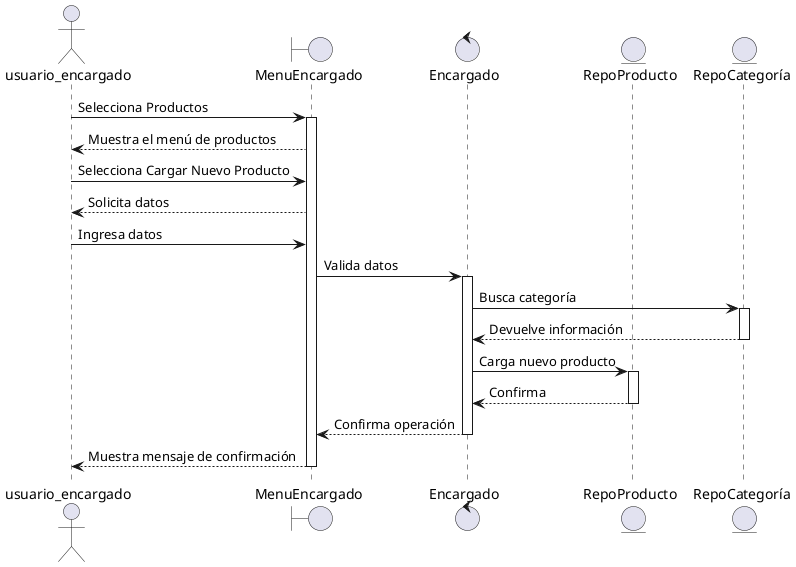 @startuml
actor usuario_encargado
boundary MenuEncargado
control Encargado
entity RepoProducto
entity RepoCategoría
usuario_encargado -> MenuEncargado: Selecciona Productos
activate MenuEncargado
MenuEncargado --> usuario_encargado: Muestra el menú de productos
usuario_encargado -> MenuEncargado: Selecciona Cargar Nuevo Producto
MenuEncargado --> usuario_encargado: Solicita datos
usuario_encargado -> MenuEncargado: Ingresa datos
MenuEncargado -> Encargado: Valida datos
activate Encargado
Encargado -> RepoCategoría: Busca categoría
activate RepoCategoría
RepoCategoría --> Encargado: Devuelve información
deactivate RepoCategoría
Encargado -> RepoProducto: Carga nuevo producto
activate RepoProducto
RepoProducto --> Encargado: Confirma
deactivate RepoProducto
Encargado --> MenuEncargado: Confirma operación
deactivate Encargado
MenuEncargado --> usuario_encargado: Muestra mensaje de confirmación
deactivate MenuEncargado
@enduml